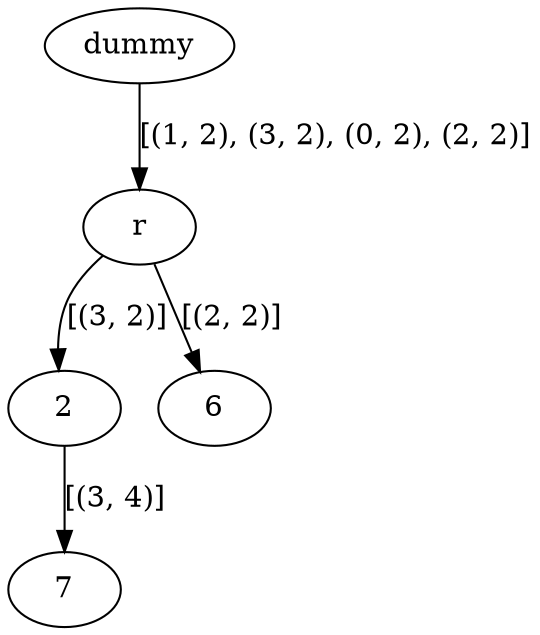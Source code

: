 digraph {
	2 [label=2]
	2 -> 7 [label="[(3, 4)]"]
	dummy [label=dummy]
	dummy -> r [label="[(1, 2), (3, 2), (0, 2), (2, 2)]"]
	r [label=r]
	r -> 2 [label="[(3, 2)]"]
	r -> 6 [label="[(2, 2)]"]
}
